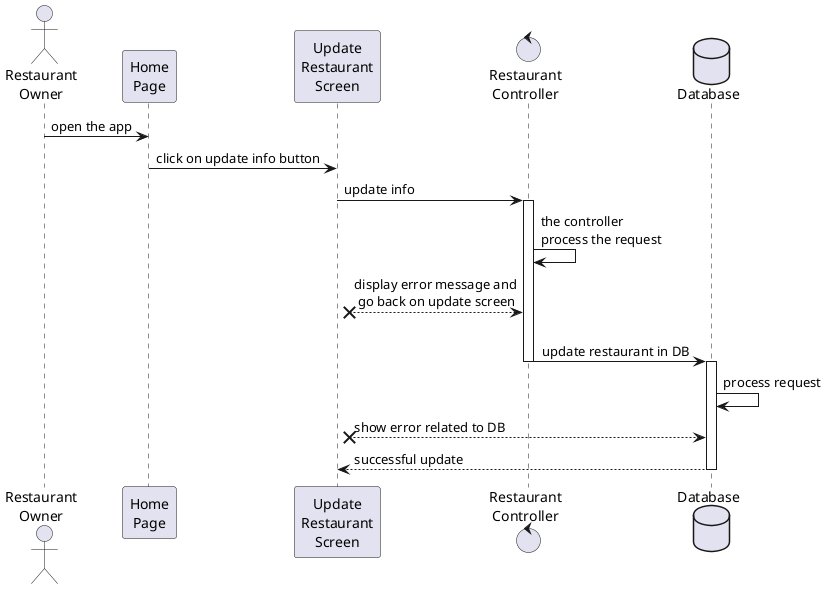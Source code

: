 @startuml updateRegister

actor "Restaurant\nOwner" as Owner
participant "Home\nPage" as HomePage
participant "Update\nRestaurant\nScreen" as UpdateScreen
control "Restaurant\nController" as RestaurantController
database Database

Owner -> HomePage: open the app
HomePage -> UpdateScreen: click on update info button
UpdateScreen -> RestaurantController: update info

activate RestaurantController
RestaurantController -> RestaurantController: the controller\nprocess the request
UpdateScreen x-- RestaurantController: display error message and\n go back on update screen
RestaurantController -> Database: \n  update restaurant in DB
deactivate RestaurantController

activate Database
Database -> Database: process request
UpdateScreen x-- Database: show error related to DB
UpdateScreen <-- Database: successful update
deactivate Database



@enduml